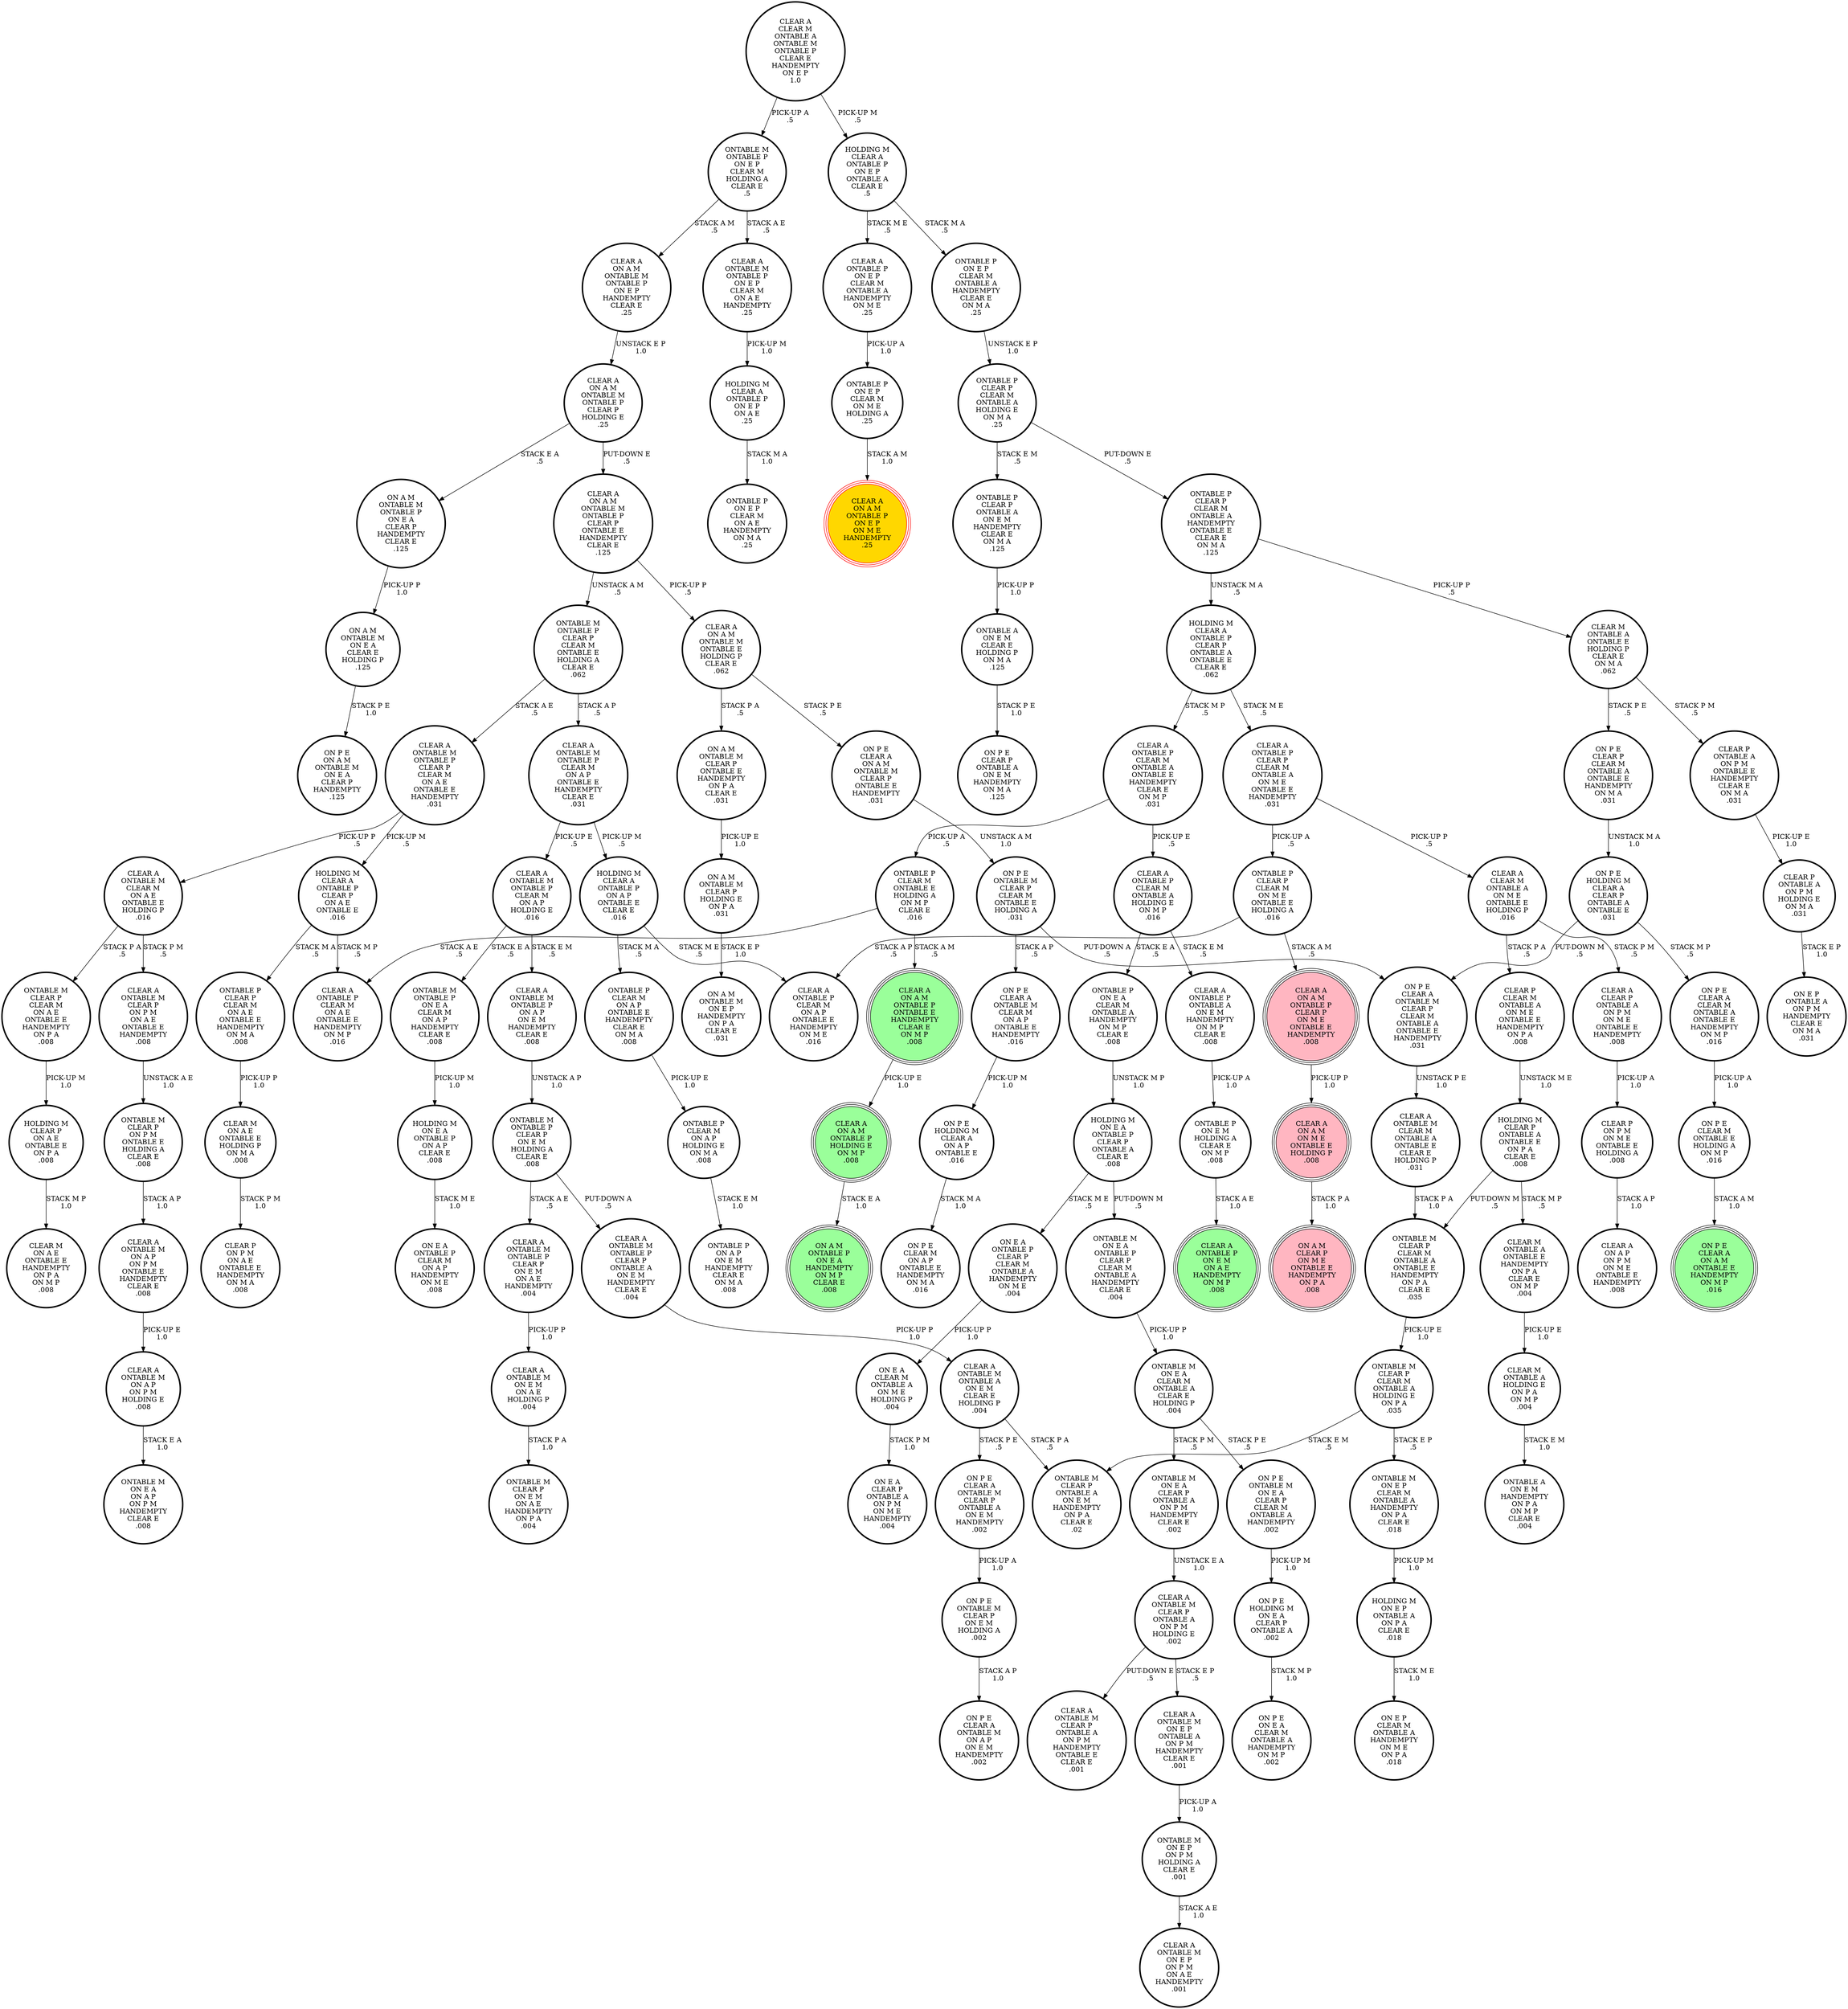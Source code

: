 digraph {
"ONTABLE M\nON E A\nONTABLE P\nCLEAR P\nCLEAR M\nONTABLE A\nHANDEMPTY\nCLEAR E\n.004\n" -> "ONTABLE M\nON E A\nCLEAR M\nONTABLE A\nCLEAR E\nHOLDING P\n.004\n"[label="PICK-UP P\n1.0\n"];
"ON A M\nONTABLE M\nON E A\nCLEAR E\nHOLDING P\n.125\n" -> "ON P E\nON A M\nONTABLE M\nON E A\nCLEAR P\nHANDEMPTY\n.125\n"[label="STACK P E\n1.0\n"];
"ONTABLE P\nCLEAR P\nCLEAR M\nON A E\nONTABLE E\nHANDEMPTY\nON M A\n.008\n" -> "CLEAR M\nON A E\nONTABLE E\nHOLDING P\nON M A\n.008\n"[label="PICK-UP P\n1.0\n"];
"HOLDING M\nCLEAR P\nON A E\nONTABLE E\nON P A\n.008\n" -> "CLEAR M\nON A E\nONTABLE E\nHANDEMPTY\nON P A\nON M P\n.008\n"[label="STACK M P\n1.0\n"];
"ONTABLE M\nON E P\nON P M\nHOLDING A\nCLEAR E\n.001\n" -> "CLEAR A\nONTABLE M\nON E P\nON P M\nON A E\nHANDEMPTY\n.001\n"[label="STACK A E\n1.0\n"];
"ON A M\nONTABLE M\nCLEAR P\nONTABLE E\nHANDEMPTY\nON P A\nCLEAR E\n.031\n" -> "ON A M\nONTABLE M\nCLEAR P\nHOLDING E\nON P A\n.031\n"[label="PICK-UP E\n1.0\n"];
"CLEAR A\nON A M\nONTABLE P\nONTABLE E\nHANDEMPTY\nCLEAR E\nON M P\n.008\n" -> "CLEAR A\nON A M\nONTABLE P\nHOLDING E\nON M P\n.008\n"[label="PICK-UP E\n1.0\n"];
"CLEAR A\nONTABLE M\nON E P\nONTABLE A\nON P M\nHANDEMPTY\nCLEAR E\n.001\n" -> "ONTABLE M\nON E P\nON P M\nHOLDING A\nCLEAR E\n.001\n"[label="PICK-UP A\n1.0\n"];
"ON P E\nCLEAR M\nONTABLE E\nHOLDING A\nON M P\n.016\n" -> "ON P E\nCLEAR A\nON A M\nONTABLE E\nHANDEMPTY\nON M P\n.016\n"[label="STACK A M\n1.0\n"];
"ON E A\nCLEAR M\nONTABLE A\nON M E\nHOLDING P\n.004\n" -> "ON E A\nCLEAR P\nONTABLE A\nON P M\nON M E\nHANDEMPTY\n.004\n"[label="STACK P M\n1.0\n"];
"CLEAR A\nONTABLE M\nONTABLE A\nON E M\nCLEAR E\nHOLDING P\n.004\n" -> "ONTABLE M\nCLEAR P\nONTABLE A\nON E M\nHANDEMPTY\nON P A\nCLEAR E\n.02\n"[label="STACK P A\n.5\n"];
"CLEAR A\nONTABLE M\nONTABLE A\nON E M\nCLEAR E\nHOLDING P\n.004\n" -> "ON P E\nCLEAR A\nONTABLE M\nCLEAR P\nONTABLE A\nON E M\nHANDEMPTY\n.002\n"[label="STACK P E\n.5\n"];
"HOLDING M\nCLEAR A\nONTABLE P\nCLEAR P\nON A E\nONTABLE E\n.016\n" -> "CLEAR A\nONTABLE P\nCLEAR M\nON A E\nONTABLE E\nHANDEMPTY\nON M P\n.016\n"[label="STACK M P\n.5\n"];
"HOLDING M\nCLEAR A\nONTABLE P\nCLEAR P\nON A E\nONTABLE E\n.016\n" -> "ONTABLE P\nCLEAR P\nCLEAR M\nON A E\nONTABLE E\nHANDEMPTY\nON M A\n.008\n"[label="STACK M A\n.5\n"];
"ONTABLE M\nONTABLE P\nCLEAR P\nON E M\nHOLDING A\nCLEAR E\n.008\n" -> "CLEAR A\nONTABLE M\nONTABLE P\nCLEAR P\nON E M\nON A E\nHANDEMPTY\n.004\n"[label="STACK A E\n.5\n"];
"ONTABLE M\nONTABLE P\nCLEAR P\nON E M\nHOLDING A\nCLEAR E\n.008\n" -> "CLEAR A\nONTABLE M\nONTABLE P\nCLEAR P\nONTABLE A\nON E M\nHANDEMPTY\nCLEAR E\n.004\n"[label="PUT-DOWN A\n.5\n"];
"CLEAR P\nON P M\nON M E\nONTABLE E\nHOLDING A\n.008\n" -> "CLEAR A\nON A P\nON P M\nON M E\nONTABLE E\nHANDEMPTY\n.008\n"[label="STACK A P\n1.0\n"];
"ON P E\nHOLDING M\nCLEAR A\nON A P\nONTABLE E\n.016\n" -> "ON P E\nCLEAR M\nON A P\nONTABLE E\nHANDEMPTY\nON M A\n.016\n"[label="STACK M A\n1.0\n"];
"ONTABLE P\nCLEAR P\nCLEAR M\nON M E\nONTABLE E\nHOLDING A\n.016\n" -> "CLEAR A\nON A M\nONTABLE P\nCLEAR P\nON M E\nONTABLE E\nHANDEMPTY\n.008\n"[label="STACK A M\n.5\n"];
"ONTABLE P\nCLEAR P\nCLEAR M\nON M E\nONTABLE E\nHOLDING A\n.016\n" -> "CLEAR A\nONTABLE P\nCLEAR M\nON A P\nONTABLE E\nHANDEMPTY\nON M E\n.016\n"[label="STACK A P\n.5\n"];
"CLEAR A\nONTABLE P\nON E P\nCLEAR M\nONTABLE A\nHANDEMPTY\nON M E\n.25\n" -> "ONTABLE P\nON E P\nCLEAR M\nON M E\nHOLDING A\n.25\n"[label="PICK-UP A\n1.0\n"];
"CLEAR A\nCLEAR M\nONTABLE A\nON M E\nONTABLE E\nHOLDING P\n.016\n" -> "CLEAR A\nCLEAR P\nONTABLE A\nON P M\nON M E\nONTABLE E\nHANDEMPTY\n.008\n"[label="STACK P M\n.5\n"];
"CLEAR A\nCLEAR M\nONTABLE A\nON M E\nONTABLE E\nHOLDING P\n.016\n" -> "CLEAR P\nCLEAR M\nONTABLE A\nON M E\nONTABLE E\nHANDEMPTY\nON P A\n.008\n"[label="STACK P A\n.5\n"];
"ON P E\nONTABLE M\nCLEAR P\nCLEAR M\nONTABLE E\nHOLDING A\n.031\n" -> "ON P E\nCLEAR A\nONTABLE M\nCLEAR P\nCLEAR M\nONTABLE A\nONTABLE E\nHANDEMPTY\n.031\n"[label="PUT-DOWN A\n.5\n"];
"ON P E\nONTABLE M\nCLEAR P\nCLEAR M\nONTABLE E\nHOLDING A\n.031\n" -> "ON P E\nCLEAR A\nONTABLE M\nCLEAR M\nON A P\nONTABLE E\nHANDEMPTY\n.016\n"[label="STACK A P\n.5\n"];
"ON P E\nCLEAR A\nONTABLE M\nCLEAR P\nCLEAR M\nONTABLE A\nONTABLE E\nHANDEMPTY\n.031\n" -> "CLEAR A\nONTABLE M\nCLEAR M\nONTABLE A\nONTABLE E\nCLEAR E\nHOLDING P\n.031\n"[label="UNSTACK P E\n1.0\n"];
"ONTABLE P\nCLEAR P\nONTABLE A\nON E M\nHANDEMPTY\nCLEAR E\nON M A\n.125\n" -> "ONTABLE A\nON E M\nCLEAR E\nHOLDING P\nON M A\n.125\n"[label="PICK-UP P\n1.0\n"];
"ONTABLE M\nON E A\nCLEAR M\nONTABLE A\nCLEAR E\nHOLDING P\n.004\n" -> "ON P E\nONTABLE M\nON E A\nCLEAR P\nCLEAR M\nONTABLE A\nHANDEMPTY\n.002\n"[label="STACK P E\n.5\n"];
"ONTABLE M\nON E A\nCLEAR M\nONTABLE A\nCLEAR E\nHOLDING P\n.004\n" -> "ONTABLE M\nON E A\nCLEAR P\nONTABLE A\nON P M\nHANDEMPTY\nCLEAR E\n.002\n"[label="STACK P M\n.5\n"];
"ON A M\nONTABLE M\nONTABLE P\nON E A\nCLEAR P\nHANDEMPTY\nCLEAR E\n.125\n" -> "ON A M\nONTABLE M\nON E A\nCLEAR E\nHOLDING P\n.125\n"[label="PICK-UP P\n1.0\n"];
"CLEAR A\nONTABLE M\nONTABLE P\nCLEAR M\nON A P\nHOLDING E\n.016\n" -> "ONTABLE M\nONTABLE P\nON E A\nCLEAR M\nON A P\nHANDEMPTY\nCLEAR E\n.008\n"[label="STACK E A\n.5\n"];
"CLEAR A\nONTABLE M\nONTABLE P\nCLEAR M\nON A P\nHOLDING E\n.016\n" -> "CLEAR A\nONTABLE M\nONTABLE P\nON A P\nON E M\nHANDEMPTY\nCLEAR E\n.008\n"[label="STACK E M\n.5\n"];
"CLEAR M\nONTABLE A\nHOLDING E\nON P A\nON M P\n.004\n" -> "ONTABLE A\nON E M\nHANDEMPTY\nON P A\nON M P\nCLEAR E\n.004\n"[label="STACK E M\n1.0\n"];
"ONTABLE M\nONTABLE P\nCLEAR P\nCLEAR M\nONTABLE E\nHOLDING A\nCLEAR E\n.062\n" -> "CLEAR A\nONTABLE M\nONTABLE P\nCLEAR P\nCLEAR M\nON A E\nONTABLE E\nHANDEMPTY\n.031\n"[label="STACK A E\n.5\n"];
"ONTABLE M\nONTABLE P\nCLEAR P\nCLEAR M\nONTABLE E\nHOLDING A\nCLEAR E\n.062\n" -> "CLEAR A\nONTABLE M\nONTABLE P\nCLEAR M\nON A P\nONTABLE E\nHANDEMPTY\nCLEAR E\n.031\n"[label="STACK A P\n.5\n"];
"ONTABLE P\nON E A\nCLEAR M\nONTABLE A\nHANDEMPTY\nON M P\nCLEAR E\n.008\n" -> "HOLDING M\nON E A\nONTABLE P\nCLEAR P\nONTABLE A\nCLEAR E\n.008\n"[label="UNSTACK M P\n1.0\n"];
"CLEAR A\nON A M\nONTABLE M\nONTABLE P\nCLEAR P\nHOLDING E\n.25\n" -> "ON A M\nONTABLE M\nONTABLE P\nON E A\nCLEAR P\nHANDEMPTY\nCLEAR E\n.125\n"[label="STACK E A\n.5\n"];
"CLEAR A\nON A M\nONTABLE M\nONTABLE P\nCLEAR P\nHOLDING E\n.25\n" -> "CLEAR A\nON A M\nONTABLE M\nONTABLE P\nCLEAR P\nONTABLE E\nHANDEMPTY\nCLEAR E\n.125\n"[label="PUT-DOWN E\n.5\n"];
"ONTABLE M\nONTABLE P\nON E P\nCLEAR M\nHOLDING A\nCLEAR E\n.5\n" -> "CLEAR A\nON A M\nONTABLE M\nONTABLE P\nON E P\nHANDEMPTY\nCLEAR E\n.25\n"[label="STACK A M\n.5\n"];
"ONTABLE M\nONTABLE P\nON E P\nCLEAR M\nHOLDING A\nCLEAR E\n.5\n" -> "CLEAR A\nONTABLE M\nONTABLE P\nON E P\nCLEAR M\nON A E\nHANDEMPTY\n.25\n"[label="STACK A E\n.5\n"];
"ONTABLE P\nON E P\nCLEAR M\nON M E\nHOLDING A\n.25\n" -> "CLEAR A\nON A M\nONTABLE P\nON E P\nON M E\nHANDEMPTY\n.25\n"[label="STACK A M\n1.0\n"];
"CLEAR A\nONTABLE M\nONTABLE P\nCLEAR P\nCLEAR M\nON A E\nONTABLE E\nHANDEMPTY\n.031\n" -> "HOLDING M\nCLEAR A\nONTABLE P\nCLEAR P\nON A E\nONTABLE E\n.016\n"[label="PICK-UP M\n.5\n"];
"CLEAR A\nONTABLE M\nONTABLE P\nCLEAR P\nCLEAR M\nON A E\nONTABLE E\nHANDEMPTY\n.031\n" -> "CLEAR A\nONTABLE M\nCLEAR M\nON A E\nONTABLE E\nHOLDING P\n.016\n"[label="PICK-UP P\n.5\n"];
"ONTABLE M\nON E A\nCLEAR P\nONTABLE A\nON P M\nHANDEMPTY\nCLEAR E\n.002\n" -> "CLEAR A\nONTABLE M\nCLEAR P\nONTABLE A\nON P M\nHOLDING E\n.002\n"[label="UNSTACK E A\n1.0\n"];
"HOLDING M\nCLEAR A\nONTABLE P\nCLEAR P\nONTABLE A\nONTABLE E\nCLEAR E\n.062\n" -> "CLEAR A\nONTABLE P\nCLEAR M\nONTABLE A\nONTABLE E\nHANDEMPTY\nCLEAR E\nON M P\n.031\n"[label="STACK M P\n.5\n"];
"HOLDING M\nCLEAR A\nONTABLE P\nCLEAR P\nONTABLE A\nONTABLE E\nCLEAR E\n.062\n" -> "CLEAR A\nONTABLE P\nCLEAR P\nCLEAR M\nONTABLE A\nON M E\nONTABLE E\nHANDEMPTY\n.031\n"[label="STACK M E\n.5\n"];
"HOLDING M\nCLEAR A\nONTABLE P\nON A P\nONTABLE E\nCLEAR E\n.016\n" -> "ONTABLE P\nCLEAR M\nON A P\nONTABLE E\nHANDEMPTY\nCLEAR E\nON M A\n.008\n"[label="STACK M A\n.5\n"];
"HOLDING M\nCLEAR A\nONTABLE P\nON A P\nONTABLE E\nCLEAR E\n.016\n" -> "CLEAR A\nONTABLE P\nCLEAR M\nON A P\nONTABLE E\nHANDEMPTY\nON M E\n.016\n"[label="STACK M E\n.5\n"];
"ONTABLE P\nCLEAR M\nON A P\nHOLDING E\nON M A\n.008\n" -> "ONTABLE P\nON A P\nON E M\nHANDEMPTY\nCLEAR E\nON M A\n.008\n"[label="STACK E M\n1.0\n"];
"ONTABLE P\nON E P\nCLEAR M\nONTABLE A\nHANDEMPTY\nCLEAR E\nON M A\n.25\n" -> "ONTABLE P\nCLEAR P\nCLEAR M\nONTABLE A\nHOLDING E\nON M A\n.25\n"[label="UNSTACK E P\n1.0\n"];
"ONTABLE P\nCLEAR M\nON A P\nONTABLE E\nHANDEMPTY\nCLEAR E\nON M A\n.008\n" -> "ONTABLE P\nCLEAR M\nON A P\nHOLDING E\nON M A\n.008\n"[label="PICK-UP E\n1.0\n"];
"ON P E\nCLEAR A\nON A M\nONTABLE M\nCLEAR P\nONTABLE E\nHANDEMPTY\n.031\n" -> "ON P E\nONTABLE M\nCLEAR P\nCLEAR M\nONTABLE E\nHOLDING A\n.031\n"[label="UNSTACK A M\n1.0\n"];
"ONTABLE M\nONTABLE P\nON E A\nCLEAR M\nON A P\nHANDEMPTY\nCLEAR E\n.008\n" -> "HOLDING M\nON E A\nONTABLE P\nON A P\nCLEAR E\n.008\n"[label="PICK-UP M\n1.0\n"];
"ONTABLE P\nON E M\nHOLDING A\nCLEAR E\nON M P\n.008\n" -> "CLEAR A\nONTABLE P\nON E M\nON A E\nHANDEMPTY\nON M P\n.008\n"[label="STACK A E\n1.0\n"];
"ONTABLE P\nCLEAR P\nCLEAR M\nONTABLE A\nHANDEMPTY\nONTABLE E\nCLEAR E\nON M A\n.125\n" -> "CLEAR M\nONTABLE A\nONTABLE E\nHOLDING P\nCLEAR E\nON M A\n.062\n"[label="PICK-UP P\n.5\n"];
"ONTABLE P\nCLEAR P\nCLEAR M\nONTABLE A\nHANDEMPTY\nONTABLE E\nCLEAR E\nON M A\n.125\n" -> "HOLDING M\nCLEAR A\nONTABLE P\nCLEAR P\nONTABLE A\nONTABLE E\nCLEAR E\n.062\n"[label="UNSTACK M A\n.5\n"];
"ON P E\nCLEAR A\nONTABLE M\nCLEAR P\nONTABLE A\nON E M\nHANDEMPTY\n.002\n" -> "ON P E\nONTABLE M\nCLEAR P\nON E M\nHOLDING A\n.002\n"[label="PICK-UP A\n1.0\n"];
"ONTABLE A\nON E M\nCLEAR E\nHOLDING P\nON M A\n.125\n" -> "ON P E\nCLEAR P\nONTABLE A\nON E M\nHANDEMPTY\nON M A\n.125\n"[label="STACK P E\n1.0\n"];
"ON P E\nCLEAR A\nCLEAR M\nONTABLE A\nONTABLE E\nHANDEMPTY\nON M P\n.016\n" -> "ON P E\nCLEAR M\nONTABLE E\nHOLDING A\nON M P\n.016\n"[label="PICK-UP A\n1.0\n"];
"ON P E\nHOLDING M\nON E A\nCLEAR P\nONTABLE A\n.002\n" -> "ON P E\nON E A\nCLEAR M\nONTABLE A\nHANDEMPTY\nON M P\n.002\n"[label="STACK M P\n1.0\n"];
"CLEAR A\nONTABLE M\nONTABLE P\nON A P\nON E M\nHANDEMPTY\nCLEAR E\n.008\n" -> "ONTABLE M\nONTABLE P\nCLEAR P\nON E M\nHOLDING A\nCLEAR E\n.008\n"[label="UNSTACK A P\n1.0\n"];
"CLEAR M\nONTABLE A\nONTABLE E\nHANDEMPTY\nON P A\nCLEAR E\nON M P\n.004\n" -> "CLEAR M\nONTABLE A\nHOLDING E\nON P A\nON M P\n.004\n"[label="PICK-UP E\n1.0\n"];
"ON E A\nONTABLE P\nCLEAR P\nCLEAR M\nONTABLE A\nHANDEMPTY\nON M E\n.004\n" -> "ON E A\nCLEAR M\nONTABLE A\nON M E\nHOLDING P\n.004\n"[label="PICK-UP P\n1.0\n"];
"CLEAR A\nONTABLE M\nON A P\nON P M\nHOLDING E\n.008\n" -> "ONTABLE M\nON E A\nON A P\nON P M\nHANDEMPTY\nCLEAR E\n.008\n"[label="STACK E A\n1.0\n"];
"CLEAR M\nONTABLE A\nONTABLE E\nHOLDING P\nCLEAR E\nON M A\n.062\n" -> "ON P E\nCLEAR P\nCLEAR M\nONTABLE A\nONTABLE E\nHANDEMPTY\nON M A\n.031\n"[label="STACK P E\n.5\n"];
"CLEAR M\nONTABLE A\nONTABLE E\nHOLDING P\nCLEAR E\nON M A\n.062\n" -> "CLEAR P\nONTABLE A\nON P M\nONTABLE E\nHANDEMPTY\nCLEAR E\nON M A\n.031\n"[label="STACK P M\n.5\n"];
"ONTABLE M\nON E P\nCLEAR M\nONTABLE A\nHANDEMPTY\nON P A\nCLEAR E\n.018\n" -> "HOLDING M\nON E P\nONTABLE A\nON P A\nCLEAR E\n.018\n"[label="PICK-UP M\n1.0\n"];
"CLEAR A\nONTABLE M\nONTABLE P\nCLEAR M\nON A P\nONTABLE E\nHANDEMPTY\nCLEAR E\n.031\n" -> "CLEAR A\nONTABLE M\nONTABLE P\nCLEAR M\nON A P\nHOLDING E\n.016\n"[label="PICK-UP E\n.5\n"];
"CLEAR A\nONTABLE M\nONTABLE P\nCLEAR M\nON A P\nONTABLE E\nHANDEMPTY\nCLEAR E\n.031\n" -> "HOLDING M\nCLEAR A\nONTABLE P\nON A P\nONTABLE E\nCLEAR E\n.016\n"[label="PICK-UP M\n.5\n"];
"CLEAR A\nONTABLE P\nCLEAR M\nONTABLE A\nHOLDING E\nON M P\n.016\n" -> "ONTABLE P\nON E A\nCLEAR M\nONTABLE A\nHANDEMPTY\nON M P\nCLEAR E\n.008\n"[label="STACK E A\n.5\n"];
"CLEAR A\nONTABLE P\nCLEAR M\nONTABLE A\nHOLDING E\nON M P\n.016\n" -> "CLEAR A\nONTABLE P\nONTABLE A\nON E M\nHANDEMPTY\nON M P\nCLEAR E\n.008\n"[label="STACK E M\n.5\n"];
"ON P E\nONTABLE M\nON E A\nCLEAR P\nCLEAR M\nONTABLE A\nHANDEMPTY\n.002\n" -> "ON P E\nHOLDING M\nON E A\nCLEAR P\nONTABLE A\n.002\n"[label="PICK-UP M\n1.0\n"];
"CLEAR A\nONTABLE M\nONTABLE P\nON E P\nCLEAR M\nON A E\nHANDEMPTY\n.25\n" -> "HOLDING M\nCLEAR A\nONTABLE P\nON E P\nON A E\n.25\n"[label="PICK-UP M\n1.0\n"];
"ON P E\nCLEAR A\nONTABLE M\nCLEAR M\nON A P\nONTABLE E\nHANDEMPTY\n.016\n" -> "ON P E\nHOLDING M\nCLEAR A\nON A P\nONTABLE E\n.016\n"[label="PICK-UP M\n1.0\n"];
"CLEAR A\nON A M\nONTABLE P\nHOLDING E\nON M P\n.008\n" -> "ON A M\nONTABLE P\nON E A\nHANDEMPTY\nON M P\nCLEAR E\n.008\n"[label="STACK E A\n1.0\n"];
"CLEAR A\nONTABLE P\nONTABLE A\nON E M\nHANDEMPTY\nON M P\nCLEAR E\n.008\n" -> "ONTABLE P\nON E M\nHOLDING A\nCLEAR E\nON M P\n.008\n"[label="PICK-UP A\n1.0\n"];
"CLEAR P\nONTABLE A\nON P M\nHOLDING E\nON M A\n.031\n" -> "ON E P\nONTABLE A\nON P M\nHANDEMPTY\nCLEAR E\nON M A\n.031\n"[label="STACK E P\n1.0\n"];
"ONTABLE P\nCLEAR P\nCLEAR M\nONTABLE A\nHOLDING E\nON M A\n.25\n" -> "ONTABLE P\nCLEAR P\nCLEAR M\nONTABLE A\nHANDEMPTY\nONTABLE E\nCLEAR E\nON M A\n.125\n"[label="PUT-DOWN E\n.5\n"];
"ONTABLE P\nCLEAR P\nCLEAR M\nONTABLE A\nHOLDING E\nON M A\n.25\n" -> "ONTABLE P\nCLEAR P\nONTABLE A\nON E M\nHANDEMPTY\nCLEAR E\nON M A\n.125\n"[label="STACK E M\n.5\n"];
"CLEAR A\nONTABLE M\nON E M\nON A E\nHOLDING P\n.004\n" -> "ONTABLE M\nCLEAR P\nON E M\nON A E\nHANDEMPTY\nON P A\n.004\n"[label="STACK P A\n1.0\n"];
"ONTABLE M\nCLEAR P\nCLEAR M\nONTABLE A\nONTABLE E\nHANDEMPTY\nON P A\nCLEAR E\n.035\n" -> "ONTABLE M\nCLEAR P\nCLEAR M\nONTABLE A\nHOLDING E\nON P A\n.035\n"[label="PICK-UP E\n1.0\n"];
"ON A M\nONTABLE M\nCLEAR P\nHOLDING E\nON P A\n.031\n" -> "ON A M\nONTABLE M\nON E P\nHANDEMPTY\nON P A\nCLEAR E\n.031\n"[label="STACK E P\n1.0\n"];
"ONTABLE P\nCLEAR M\nONTABLE E\nHOLDING A\nON M P\nCLEAR E\n.016\n" -> "CLEAR A\nONTABLE P\nCLEAR M\nON A E\nONTABLE E\nHANDEMPTY\nON M P\n.016\n"[label="STACK A E\n.5\n"];
"ONTABLE P\nCLEAR M\nONTABLE E\nHOLDING A\nON M P\nCLEAR E\n.016\n" -> "CLEAR A\nON A M\nONTABLE P\nONTABLE E\nHANDEMPTY\nCLEAR E\nON M P\n.008\n"[label="STACK A M\n.5\n"];
"CLEAR M\nON A E\nONTABLE E\nHOLDING P\nON M A\n.008\n" -> "CLEAR P\nON P M\nON A E\nONTABLE E\nHANDEMPTY\nON M A\n.008\n"[label="STACK P M\n1.0\n"];
"CLEAR A\nON A M\nONTABLE M\nONTABLE P\nCLEAR P\nONTABLE E\nHANDEMPTY\nCLEAR E\n.125\n" -> "CLEAR A\nON A M\nONTABLE M\nONTABLE E\nHOLDING P\nCLEAR E\n.062\n"[label="PICK-UP P\n.5\n"];
"CLEAR A\nON A M\nONTABLE M\nONTABLE P\nCLEAR P\nONTABLE E\nHANDEMPTY\nCLEAR E\n.125\n" -> "ONTABLE M\nONTABLE P\nCLEAR P\nCLEAR M\nONTABLE E\nHOLDING A\nCLEAR E\n.062\n"[label="UNSTACK A M\n.5\n"];
"CLEAR A\nON A M\nON M E\nONTABLE E\nHOLDING P\n.008\n" -> "ON A M\nCLEAR P\nON M E\nONTABLE E\nHANDEMPTY\nON P A\n.008\n"[label="STACK P A\n1.0\n"];
"CLEAR A\nON A M\nONTABLE M\nONTABLE E\nHOLDING P\nCLEAR E\n.062\n" -> "ON P E\nCLEAR A\nON A M\nONTABLE M\nCLEAR P\nONTABLE E\nHANDEMPTY\n.031\n"[label="STACK P E\n.5\n"];
"CLEAR A\nON A M\nONTABLE M\nONTABLE E\nHOLDING P\nCLEAR E\n.062\n" -> "ON A M\nONTABLE M\nCLEAR P\nONTABLE E\nHANDEMPTY\nON P A\nCLEAR E\n.031\n"[label="STACK P A\n.5\n"];
"ONTABLE M\nCLEAR P\nON P M\nONTABLE E\nHOLDING A\nCLEAR E\n.008\n" -> "CLEAR A\nONTABLE M\nON A P\nON P M\nONTABLE E\nHANDEMPTY\nCLEAR E\n.008\n"[label="STACK A P\n1.0\n"];
"ONTABLE M\nCLEAR P\nCLEAR M\nONTABLE A\nHOLDING E\nON P A\n.035\n" -> "ONTABLE M\nON E P\nCLEAR M\nONTABLE A\nHANDEMPTY\nON P A\nCLEAR E\n.018\n"[label="STACK E P\n.5\n"];
"ONTABLE M\nCLEAR P\nCLEAR M\nONTABLE A\nHOLDING E\nON P A\n.035\n" -> "ONTABLE M\nCLEAR P\nONTABLE A\nON E M\nHANDEMPTY\nON P A\nCLEAR E\n.02\n"[label="STACK E M\n.5\n"];
"CLEAR A\nONTABLE M\nCLEAR M\nON A E\nONTABLE E\nHOLDING P\n.016\n" -> "ONTABLE M\nCLEAR P\nCLEAR M\nON A E\nONTABLE E\nHANDEMPTY\nON P A\n.008\n"[label="STACK P A\n.5\n"];
"CLEAR A\nONTABLE M\nCLEAR M\nON A E\nONTABLE E\nHOLDING P\n.016\n" -> "CLEAR A\nONTABLE M\nCLEAR P\nON P M\nON A E\nONTABLE E\nHANDEMPTY\n.008\n"[label="STACK P M\n.5\n"];
"ON P E\nONTABLE M\nCLEAR P\nON E M\nHOLDING A\n.002\n" -> "ON P E\nCLEAR A\nONTABLE M\nON A P\nON E M\nHANDEMPTY\n.002\n"[label="STACK A P\n1.0\n"];
"CLEAR A\nONTABLE M\nCLEAR P\nON P M\nON A E\nONTABLE E\nHANDEMPTY\n.008\n" -> "ONTABLE M\nCLEAR P\nON P M\nONTABLE E\nHOLDING A\nCLEAR E\n.008\n"[label="UNSTACK A E\n1.0\n"];
"CLEAR A\nONTABLE M\nCLEAR P\nONTABLE A\nON P M\nHOLDING E\n.002\n" -> "CLEAR A\nONTABLE M\nCLEAR P\nONTABLE A\nON P M\nHANDEMPTY\nONTABLE E\nCLEAR E\n.001\n"[label="PUT-DOWN E\n.5\n"];
"CLEAR A\nONTABLE M\nCLEAR P\nONTABLE A\nON P M\nHOLDING E\n.002\n" -> "CLEAR A\nONTABLE M\nON E P\nONTABLE A\nON P M\nHANDEMPTY\nCLEAR E\n.001\n"[label="STACK E P\n.5\n"];
"CLEAR A\nCLEAR P\nONTABLE A\nON P M\nON M E\nONTABLE E\nHANDEMPTY\n.008\n" -> "CLEAR P\nON P M\nON M E\nONTABLE E\nHOLDING A\n.008\n"[label="PICK-UP A\n1.0\n"];
"CLEAR A\nONTABLE M\nON A P\nON P M\nONTABLE E\nHANDEMPTY\nCLEAR E\n.008\n" -> "CLEAR A\nONTABLE M\nON A P\nON P M\nHOLDING E\n.008\n"[label="PICK-UP E\n1.0\n"];
"CLEAR P\nONTABLE A\nON P M\nONTABLE E\nHANDEMPTY\nCLEAR E\nON M A\n.031\n" -> "CLEAR P\nONTABLE A\nON P M\nHOLDING E\nON M A\n.031\n"[label="PICK-UP E\n1.0\n"];
"CLEAR A\nONTABLE M\nCLEAR M\nONTABLE A\nONTABLE E\nCLEAR E\nHOLDING P\n.031\n" -> "ONTABLE M\nCLEAR P\nCLEAR M\nONTABLE A\nONTABLE E\nHANDEMPTY\nON P A\nCLEAR E\n.035\n"[label="STACK P A\n1.0\n"];
"CLEAR P\nCLEAR M\nONTABLE A\nON M E\nONTABLE E\nHANDEMPTY\nON P A\n.008\n" -> "HOLDING M\nCLEAR P\nONTABLE A\nONTABLE E\nON P A\nCLEAR E\n.008\n"[label="UNSTACK M E\n1.0\n"];
"CLEAR A\nON A M\nONTABLE P\nCLEAR P\nON M E\nONTABLE E\nHANDEMPTY\n.008\n" -> "CLEAR A\nON A M\nON M E\nONTABLE E\nHOLDING P\n.008\n"[label="PICK-UP P\n1.0\n"];
"HOLDING M\nCLEAR A\nONTABLE P\nON E P\nONTABLE A\nCLEAR E\n.5\n" -> "CLEAR A\nONTABLE P\nON E P\nCLEAR M\nONTABLE A\nHANDEMPTY\nON M E\n.25\n"[label="STACK M E\n.5\n"];
"HOLDING M\nCLEAR A\nONTABLE P\nON E P\nONTABLE A\nCLEAR E\n.5\n" -> "ONTABLE P\nON E P\nCLEAR M\nONTABLE A\nHANDEMPTY\nCLEAR E\nON M A\n.25\n"[label="STACK M A\n.5\n"];
"HOLDING M\nON E A\nONTABLE P\nON A P\nCLEAR E\n.008\n" -> "ON E A\nONTABLE P\nCLEAR M\nON A P\nHANDEMPTY\nON M E\n.008\n"[label="STACK M E\n1.0\n"];
"CLEAR A\nONTABLE P\nCLEAR P\nCLEAR M\nONTABLE A\nON M E\nONTABLE E\nHANDEMPTY\n.031\n" -> "ONTABLE P\nCLEAR P\nCLEAR M\nON M E\nONTABLE E\nHOLDING A\n.016\n"[label="PICK-UP A\n.5\n"];
"CLEAR A\nONTABLE P\nCLEAR P\nCLEAR M\nONTABLE A\nON M E\nONTABLE E\nHANDEMPTY\n.031\n" -> "CLEAR A\nCLEAR M\nONTABLE A\nON M E\nONTABLE E\nHOLDING P\n.016\n"[label="PICK-UP P\n.5\n"];
"CLEAR A\nON A M\nONTABLE M\nONTABLE P\nON E P\nHANDEMPTY\nCLEAR E\n.25\n" -> "CLEAR A\nON A M\nONTABLE M\nONTABLE P\nCLEAR P\nHOLDING E\n.25\n"[label="UNSTACK E P\n1.0\n"];
"CLEAR A\nCLEAR M\nONTABLE A\nONTABLE M\nONTABLE P\nCLEAR E\nHANDEMPTY\nON E P\n1.0\n" -> "HOLDING M\nCLEAR A\nONTABLE P\nON E P\nONTABLE A\nCLEAR E\n.5\n"[label="PICK-UP M\n.5\n"];
"CLEAR A\nCLEAR M\nONTABLE A\nONTABLE M\nONTABLE P\nCLEAR E\nHANDEMPTY\nON E P\n1.0\n" -> "ONTABLE M\nONTABLE P\nON E P\nCLEAR M\nHOLDING A\nCLEAR E\n.5\n"[label="PICK-UP A\n.5\n"];
"ONTABLE M\nCLEAR P\nCLEAR M\nON A E\nONTABLE E\nHANDEMPTY\nON P A\n.008\n" -> "HOLDING M\nCLEAR P\nON A E\nONTABLE E\nON P A\n.008\n"[label="PICK-UP M\n1.0\n"];
"HOLDING M\nCLEAR P\nONTABLE A\nONTABLE E\nON P A\nCLEAR E\n.008\n" -> "ONTABLE M\nCLEAR P\nCLEAR M\nONTABLE A\nONTABLE E\nHANDEMPTY\nON P A\nCLEAR E\n.035\n"[label="PUT-DOWN M\n.5\n"];
"HOLDING M\nCLEAR P\nONTABLE A\nONTABLE E\nON P A\nCLEAR E\n.008\n" -> "CLEAR M\nONTABLE A\nONTABLE E\nHANDEMPTY\nON P A\nCLEAR E\nON M P\n.004\n"[label="STACK M P\n.5\n"];
"CLEAR A\nONTABLE M\nONTABLE P\nCLEAR P\nONTABLE A\nON E M\nHANDEMPTY\nCLEAR E\n.004\n" -> "CLEAR A\nONTABLE M\nONTABLE A\nON E M\nCLEAR E\nHOLDING P\n.004\n"[label="PICK-UP P\n1.0\n"];
"HOLDING M\nON E A\nONTABLE P\nCLEAR P\nONTABLE A\nCLEAR E\n.008\n" -> "ON E A\nONTABLE P\nCLEAR P\nCLEAR M\nONTABLE A\nHANDEMPTY\nON M E\n.004\n"[label="STACK M E\n.5\n"];
"HOLDING M\nON E A\nONTABLE P\nCLEAR P\nONTABLE A\nCLEAR E\n.008\n" -> "ONTABLE M\nON E A\nONTABLE P\nCLEAR P\nCLEAR M\nONTABLE A\nHANDEMPTY\nCLEAR E\n.004\n"[label="PUT-DOWN M\n.5\n"];
"ON P E\nHOLDING M\nCLEAR A\nCLEAR P\nONTABLE A\nONTABLE E\n.031\n" -> "ON P E\nCLEAR A\nONTABLE M\nCLEAR P\nCLEAR M\nONTABLE A\nONTABLE E\nHANDEMPTY\n.031\n"[label="PUT-DOWN M\n.5\n"];
"ON P E\nHOLDING M\nCLEAR A\nCLEAR P\nONTABLE A\nONTABLE E\n.031\n" -> "ON P E\nCLEAR A\nCLEAR M\nONTABLE A\nONTABLE E\nHANDEMPTY\nON M P\n.016\n"[label="STACK M P\n.5\n"];
"ON P E\nCLEAR P\nCLEAR M\nONTABLE A\nONTABLE E\nHANDEMPTY\nON M A\n.031\n" -> "ON P E\nHOLDING M\nCLEAR A\nCLEAR P\nONTABLE A\nONTABLE E\n.031\n"[label="UNSTACK M A\n1.0\n"];
"HOLDING M\nON E P\nONTABLE A\nON P A\nCLEAR E\n.018\n" -> "ON E P\nCLEAR M\nONTABLE A\nHANDEMPTY\nON M E\nON P A\n.018\n"[label="STACK M E\n1.0\n"];
"CLEAR A\nONTABLE P\nCLEAR M\nONTABLE A\nONTABLE E\nHANDEMPTY\nCLEAR E\nON M P\n.031\n" -> "CLEAR A\nONTABLE P\nCLEAR M\nONTABLE A\nHOLDING E\nON M P\n.016\n"[label="PICK-UP E\n.5\n"];
"CLEAR A\nONTABLE P\nCLEAR M\nONTABLE A\nONTABLE E\nHANDEMPTY\nCLEAR E\nON M P\n.031\n" -> "ONTABLE P\nCLEAR M\nONTABLE E\nHOLDING A\nON M P\nCLEAR E\n.016\n"[label="PICK-UP A\n.5\n"];
"CLEAR A\nONTABLE M\nONTABLE P\nCLEAR P\nON E M\nON A E\nHANDEMPTY\n.004\n" -> "CLEAR A\nONTABLE M\nON E M\nON A E\nHOLDING P\n.004\n"[label="PICK-UP P\n1.0\n"];
"HOLDING M\nCLEAR A\nONTABLE P\nON E P\nON A E\n.25\n" -> "ONTABLE P\nON E P\nCLEAR M\nON A E\nHANDEMPTY\nON M A\n.25\n"[label="STACK M A\n1.0\n"];
"ON A M\nONTABLE P\nON E A\nHANDEMPTY\nON M P\nCLEAR E\n.008\n" [shape=circle, style=filled, fillcolor=palegreen1, peripheries=3];
"CLEAR A\nONTABLE P\nON E M\nON A E\nHANDEMPTY\nON M P\n.008\n" [shape=circle, style=filled, fillcolor=palegreen1, peripheries=3];
"ON P E\nCLEAR M\nON A P\nONTABLE E\nHANDEMPTY\nON M A\n.016\n" [shape=circle, penwidth=3];
"CLEAR A\nONTABLE P\nCLEAR M\nON A P\nONTABLE E\nHANDEMPTY\nON M E\n.016\n" [shape=circle, penwidth=3];
"ON E A\nONTABLE P\nCLEAR M\nON A P\nHANDEMPTY\nON M E\n.008\n" [shape=circle, penwidth=3];
"ON P E\nON A M\nONTABLE M\nON E A\nCLEAR P\nHANDEMPTY\n.125\n" [shape=circle, penwidth=3];
"ON P E\nON E A\nCLEAR M\nONTABLE A\nHANDEMPTY\nON M P\n.002\n" [shape=circle, penwidth=3];
"CLEAR A\nON A P\nON P M\nON M E\nONTABLE E\nHANDEMPTY\n.008\n" [shape=circle, penwidth=3];
"ON A M\nCLEAR P\nON M E\nONTABLE E\nHANDEMPTY\nON P A\n.008\n" [shape=circle, style=filled, fillcolor=lightpink, peripheries=3];
"CLEAR A\nONTABLE P\nCLEAR M\nON A E\nONTABLE E\nHANDEMPTY\nON M P\n.016\n" [shape=circle, penwidth=3];
"CLEAR A\nONTABLE M\nCLEAR P\nONTABLE A\nON P M\nHANDEMPTY\nONTABLE E\nCLEAR E\n.001\n" [shape=circle, penwidth=3];
"ON P E\nCLEAR A\nONTABLE M\nON A P\nON E M\nHANDEMPTY\n.002\n" [shape=circle, penwidth=3];
"ONTABLE P\nON A P\nON E M\nHANDEMPTY\nCLEAR E\nON M A\n.008\n" [shape=circle, penwidth=3];
"ONTABLE A\nON E M\nHANDEMPTY\nON P A\nON M P\nCLEAR E\n.004\n" [shape=circle, penwidth=3];
"CLEAR A\nON A M\nONTABLE P\nON E P\nON M E\nHANDEMPTY\n.25\n" [shape=circle, style=filled color=red, fillcolor=gold, peripheries=3];
"CLEAR M\nON A E\nONTABLE E\nHANDEMPTY\nON P A\nON M P\n.008\n" [shape=circle, penwidth=3];
"ON A M\nONTABLE M\nON E P\nHANDEMPTY\nON P A\nCLEAR E\n.031\n" [shape=circle, penwidth=3];
"ON P E\nCLEAR A\nON A M\nONTABLE E\nHANDEMPTY\nON M P\n.016\n" [shape=circle, style=filled, fillcolor=palegreen1, peripheries=3];
"CLEAR A\nONTABLE M\nON E P\nON P M\nON A E\nHANDEMPTY\n.001\n" [shape=circle, penwidth=3];
"ONTABLE M\nCLEAR P\nONTABLE A\nON E M\nHANDEMPTY\nON P A\nCLEAR E\n.02\n" [shape=circle, penwidth=3];
"ON E P\nCLEAR M\nONTABLE A\nHANDEMPTY\nON M E\nON P A\n.018\n" [shape=circle, penwidth=3];
"ONTABLE M\nCLEAR P\nON E M\nON A E\nHANDEMPTY\nON P A\n.004\n" [shape=circle, penwidth=3];
"ONTABLE M\nON E A\nON A P\nON P M\nHANDEMPTY\nCLEAR E\n.008\n" [shape=circle, penwidth=3];
"ONTABLE P\nON E P\nCLEAR M\nON A E\nHANDEMPTY\nON M A\n.25\n" [shape=circle, penwidth=3];
"CLEAR P\nON P M\nON A E\nONTABLE E\nHANDEMPTY\nON M A\n.008\n" [shape=circle, penwidth=3];
"ON E A\nCLEAR P\nONTABLE A\nON P M\nON M E\nHANDEMPTY\n.004\n" [shape=circle, penwidth=3];
"ON E P\nONTABLE A\nON P M\nHANDEMPTY\nCLEAR E\nON M A\n.031\n" [shape=circle, penwidth=3];
"ON P E\nCLEAR P\nONTABLE A\nON E M\nHANDEMPTY\nON M A\n.125\n" [shape=circle, penwidth=3];
"CLEAR A\nONTABLE M\nONTABLE P\nCLEAR P\nCLEAR M\nON A E\nONTABLE E\nHANDEMPTY\n.031\n" [shape=circle, penwidth=3];
"ONTABLE M\nCLEAR P\nCLEAR M\nONTABLE A\nONTABLE E\nHANDEMPTY\nON P A\nCLEAR E\n.035\n" [shape=circle, penwidth=3];
"ONTABLE P\nCLEAR P\nCLEAR M\nON A E\nONTABLE E\nHANDEMPTY\nON M A\n.008\n" [shape=circle, penwidth=3];
"ONTABLE M\nONTABLE P\nCLEAR P\nON E M\nHOLDING A\nCLEAR E\n.008\n" [shape=circle, penwidth=3];
"ONTABLE M\nONTABLE P\nCLEAR P\nCLEAR M\nONTABLE E\nHOLDING A\nCLEAR E\n.062\n" [shape=circle, penwidth=3];
"ON P E\nCLEAR P\nCLEAR M\nONTABLE A\nONTABLE E\nHANDEMPTY\nON M A\n.031\n" [shape=circle, penwidth=3];
"CLEAR A\nONTABLE P\nCLEAR P\nCLEAR M\nONTABLE A\nON M E\nONTABLE E\nHANDEMPTY\n.031\n" [shape=circle, penwidth=3];
"ON A M\nONTABLE P\nON E A\nHANDEMPTY\nON M P\nCLEAR E\n.008\n" [shape=circle, style=filled, fillcolor=palegreen1, peripheries=3];
"CLEAR A\nONTABLE M\nON A P\nON P M\nHOLDING E\n.008\n" [shape=circle, penwidth=3];
"CLEAR A\nONTABLE P\nON E M\nON A E\nHANDEMPTY\nON M P\n.008\n" [shape=circle, style=filled, fillcolor=palegreen1, peripheries=3];
"ON P E\nCLEAR M\nON A P\nONTABLE E\nHANDEMPTY\nON M A\n.016\n" [shape=circle, penwidth=3];
"ONTABLE P\nCLEAR M\nONTABLE E\nHOLDING A\nON M P\nCLEAR E\n.016\n" [shape=circle, penwidth=3];
"CLEAR A\nONTABLE P\nCLEAR M\nON A P\nONTABLE E\nHANDEMPTY\nON M E\n.016\n" [shape=circle, penwidth=3];
"ON E A\nONTABLE P\nCLEAR M\nON A P\nHANDEMPTY\nON M E\n.008\n" [shape=circle, penwidth=3];
"CLEAR A\nON A M\nONTABLE P\nCLEAR P\nON M E\nONTABLE E\nHANDEMPTY\n.008\n" [shape=circle, style=filled, fillcolor=lightpink, peripheries=3];
"ON A M\nONTABLE M\nON E A\nCLEAR E\nHOLDING P\n.125\n" [shape=circle, penwidth=3];
"ON A M\nONTABLE M\nCLEAR P\nONTABLE E\nHANDEMPTY\nON P A\nCLEAR E\n.031\n" [shape=circle, penwidth=3];
"ONTABLE M\nON E A\nCLEAR P\nONTABLE A\nON P M\nHANDEMPTY\nCLEAR E\n.002\n" [shape=circle, penwidth=3];
"ONTABLE P\nCLEAR P\nONTABLE A\nON E M\nHANDEMPTY\nCLEAR E\nON M A\n.125\n" [shape=circle, penwidth=3];
"ON P E\nON A M\nONTABLE M\nON E A\nCLEAR P\nHANDEMPTY\n.125\n" [shape=circle, penwidth=3];
"ON E A\nONTABLE P\nCLEAR P\nCLEAR M\nONTABLE A\nHANDEMPTY\nON M E\n.004\n" [shape=circle, penwidth=3];
"ON P E\nON E A\nCLEAR M\nONTABLE A\nHANDEMPTY\nON M P\n.002\n" [shape=circle, penwidth=3];
"CLEAR A\nON A P\nON P M\nON M E\nONTABLE E\nHANDEMPTY\n.008\n" [shape=circle, penwidth=3];
"ON A M\nCLEAR P\nON M E\nONTABLE E\nHANDEMPTY\nON P A\n.008\n" [shape=circle, style=filled, fillcolor=lightpink, peripheries=3];
"ONTABLE P\nON E P\nCLEAR M\nONTABLE A\nHANDEMPTY\nCLEAR E\nON M A\n.25\n" [shape=circle, penwidth=3];
"ON P E\nONTABLE M\nCLEAR P\nCLEAR M\nONTABLE E\nHOLDING A\n.031\n" [shape=circle, penwidth=3];
"CLEAR A\nONTABLE P\nCLEAR M\nON A E\nONTABLE E\nHANDEMPTY\nON M P\n.016\n" [shape=circle, penwidth=3];
"ON P E\nCLEAR A\nONTABLE M\nCLEAR P\nCLEAR M\nONTABLE A\nONTABLE E\nHANDEMPTY\n.031\n" [shape=circle, penwidth=3];
"CLEAR A\nONTABLE M\nCLEAR M\nON A E\nONTABLE E\nHOLDING P\n.016\n" [shape=circle, penwidth=3];
"ONTABLE P\nON E M\nHOLDING A\nCLEAR E\nON M P\n.008\n" [shape=circle, penwidth=3];
"CLEAR A\nONTABLE M\nCLEAR M\nONTABLE A\nONTABLE E\nCLEAR E\nHOLDING P\n.031\n" [shape=circle, penwidth=3];
"CLEAR M\nONTABLE A\nONTABLE E\nHANDEMPTY\nON P A\nCLEAR E\nON M P\n.004\n" [shape=circle, penwidth=3];
"CLEAR A\nONTABLE P\nON E P\nCLEAR M\nONTABLE A\nHANDEMPTY\nON M E\n.25\n" [shape=circle, penwidth=3];
"CLEAR A\nONTABLE M\nCLEAR P\nONTABLE A\nON P M\nHANDEMPTY\nONTABLE E\nCLEAR E\n.001\n" [shape=circle, penwidth=3];
"CLEAR A\nONTABLE P\nONTABLE A\nON E M\nHANDEMPTY\nON M P\nCLEAR E\n.008\n" [shape=circle, penwidth=3];
"CLEAR P\nONTABLE A\nON P M\nHOLDING E\nON M A\n.031\n" [shape=circle, penwidth=3];
"CLEAR M\nONTABLE A\nHOLDING E\nON P A\nON M P\n.004\n" [shape=circle, penwidth=3];
"ONTABLE M\nCLEAR P\nCLEAR M\nON A E\nONTABLE E\nHANDEMPTY\nON P A\n.008\n" [shape=circle, penwidth=3];
"CLEAR A\nONTABLE M\nONTABLE P\nCLEAR M\nON A P\nHOLDING E\n.016\n" [shape=circle, penwidth=3];
"HOLDING M\nCLEAR A\nONTABLE P\nON A P\nONTABLE E\nCLEAR E\n.016\n" [shape=circle, penwidth=3];
"HOLDING M\nCLEAR A\nONTABLE P\nON E P\nON A E\n.25\n" [shape=circle, penwidth=3];
"ONTABLE M\nCLEAR P\nON P M\nONTABLE E\nHOLDING A\nCLEAR E\n.008\n" [shape=circle, penwidth=3];
"ON P E\nCLEAR A\nONTABLE M\nON A P\nON E M\nHANDEMPTY\n.002\n" [shape=circle, penwidth=3];
"ONTABLE P\nCLEAR P\nCLEAR M\nONTABLE A\nHOLDING E\nON M A\n.25\n" [shape=circle, penwidth=3];
"ONTABLE P\nCLEAR M\nON A P\nHOLDING E\nON M A\n.008\n" [shape=circle, penwidth=3];
"ONTABLE P\nON A P\nON E M\nHANDEMPTY\nCLEAR E\nON M A\n.008\n" [shape=circle, penwidth=3];
"ONTABLE M\nONTABLE P\nON E A\nCLEAR M\nON A P\nHANDEMPTY\nCLEAR E\n.008\n" [shape=circle, penwidth=3];
"ON P E\nHOLDING M\nON E A\nCLEAR P\nONTABLE A\n.002\n" [shape=circle, penwidth=3];
"ON P E\nONTABLE M\nCLEAR P\nON E M\nHOLDING A\n.002\n" [shape=circle, penwidth=3];
"CLEAR A\nONTABLE P\nCLEAR M\nONTABLE A\nONTABLE E\nHANDEMPTY\nCLEAR E\nON M P\n.031\n" [shape=circle, penwidth=3];
"ONTABLE A\nON E M\nHANDEMPTY\nON P A\nON M P\nCLEAR E\n.004\n" [shape=circle, penwidth=3];
"CLEAR A\nON A M\nONTABLE P\nON E P\nON M E\nHANDEMPTY\n.25\n" [shape=circle, style=filled color=red, fillcolor=gold, peripheries=3];
"CLEAR A\nCLEAR M\nONTABLE A\nONTABLE M\nONTABLE P\nCLEAR E\nHANDEMPTY\nON E P\n1.0\n" [shape=circle, penwidth=3];
"HOLDING M\nCLEAR A\nONTABLE P\nON E P\nONTABLE A\nCLEAR E\n.5\n" [shape=circle, penwidth=3];
"ONTABLE A\nON E M\nCLEAR E\nHOLDING P\nON M A\n.125\n" [shape=circle, penwidth=3];
"ON E A\nCLEAR M\nONTABLE A\nON M E\nHOLDING P\n.004\n" [shape=circle, penwidth=3];
"ON P E\nHOLDING M\nCLEAR A\nCLEAR P\nONTABLE A\nONTABLE E\n.031\n" [shape=circle, penwidth=3];
"CLEAR M\nON A E\nONTABLE E\nHANDEMPTY\nON P A\nON M P\n.008\n" [shape=circle, penwidth=3];
"CLEAR A\nONTABLE M\nCLEAR P\nONTABLE A\nON P M\nHOLDING E\n.002\n" [shape=circle, penwidth=3];
"CLEAR A\nONTABLE M\nONTABLE P\nCLEAR P\nON E M\nON A E\nHANDEMPTY\n.004\n" [shape=circle, penwidth=3];
"ON A M\nONTABLE M\nON E P\nHANDEMPTY\nON P A\nCLEAR E\n.031\n" [shape=circle, penwidth=3];
"CLEAR P\nON P M\nON M E\nONTABLE E\nHOLDING A\n.008\n" [shape=circle, penwidth=3];
"ON P E\nONTABLE M\nON E A\nCLEAR P\nCLEAR M\nONTABLE A\nHANDEMPTY\n.002\n" [shape=circle, penwidth=3];
"CLEAR A\nONTABLE M\nONTABLE P\nCLEAR M\nON A P\nONTABLE E\nHANDEMPTY\nCLEAR E\n.031\n" [shape=circle, penwidth=3];
"ON P E\nHOLDING M\nCLEAR A\nON A P\nONTABLE E\n.016\n" [shape=circle, penwidth=3];
"ONTABLE M\nON E A\nCLEAR M\nONTABLE A\nCLEAR E\nHOLDING P\n.004\n" [shape=circle, penwidth=3];
"CLEAR A\nONTABLE M\nONTABLE P\nON E P\nCLEAR M\nON A E\nHANDEMPTY\n.25\n" [shape=circle, penwidth=3];
"ON P E\nCLEAR A\nON A M\nONTABLE E\nHANDEMPTY\nON M P\n.016\n" [shape=circle, style=filled, fillcolor=palegreen1, peripheries=3];
"CLEAR P\nCLEAR M\nONTABLE A\nON M E\nONTABLE E\nHANDEMPTY\nON P A\n.008\n" [shape=circle, penwidth=3];
"ONTABLE P\nCLEAR M\nON A P\nONTABLE E\nHANDEMPTY\nCLEAR E\nON M A\n.008\n" [shape=circle, penwidth=3];
"CLEAR A\nONTABLE M\nON E P\nON P M\nON A E\nHANDEMPTY\n.001\n" [shape=circle, penwidth=3];
"CLEAR A\nON A M\nONTABLE M\nONTABLE P\nON E P\nHANDEMPTY\nCLEAR E\n.25\n" [shape=circle, penwidth=3];
"CLEAR A\nCLEAR P\nONTABLE A\nON P M\nON M E\nONTABLE E\nHANDEMPTY\n.008\n" [shape=circle, penwidth=3];
"CLEAR A\nONTABLE M\nON E P\nONTABLE A\nON P M\nHANDEMPTY\nCLEAR E\n.001\n" [shape=circle, penwidth=3];
"ON P E\nCLEAR A\nON A M\nONTABLE M\nCLEAR P\nONTABLE E\nHANDEMPTY\n.031\n" [shape=circle, penwidth=3];
"ON A M\nONTABLE M\nCLEAR P\nHOLDING E\nON P A\n.031\n" [shape=circle, penwidth=3];
"CLEAR A\nCLEAR M\nONTABLE A\nON M E\nONTABLE E\nHOLDING P\n.016\n" [shape=circle, penwidth=3];
"ONTABLE P\nON E P\nCLEAR M\nON M E\nHOLDING A\n.25\n" [shape=circle, penwidth=3];
"ONTABLE M\nON E P\nON P M\nHOLDING A\nCLEAR E\n.001\n" [shape=circle, penwidth=3];
"ONTABLE M\nCLEAR P\nONTABLE A\nON E M\nHANDEMPTY\nON P A\nCLEAR E\n.02\n" [shape=circle, penwidth=3];
"HOLDING M\nCLEAR A\nONTABLE P\nCLEAR P\nONTABLE A\nONTABLE E\nCLEAR E\n.062\n" [shape=circle, penwidth=3];
"ON P E\nCLEAR M\nONTABLE E\nHOLDING A\nON M P\n.016\n" [shape=circle, penwidth=3];
"CLEAR A\nONTABLE M\nON E M\nON A E\nHOLDING P\n.004\n" [shape=circle, penwidth=3];
"ONTABLE P\nON E A\nCLEAR M\nONTABLE A\nHANDEMPTY\nON M P\nCLEAR E\n.008\n" [shape=circle, penwidth=3];
"HOLDING M\nON E A\nONTABLE P\nON A P\nCLEAR E\n.008\n" [shape=circle, penwidth=3];
"CLEAR A\nONTABLE M\nCLEAR P\nON P M\nON A E\nONTABLE E\nHANDEMPTY\n.008\n" [shape=circle, penwidth=3];
"CLEAR A\nONTABLE M\nONTABLE P\nON A P\nON E M\nHANDEMPTY\nCLEAR E\n.008\n" [shape=circle, penwidth=3];
"ONTABLE M\nCLEAR P\nCLEAR M\nONTABLE A\nHOLDING E\nON P A\n.035\n" [shape=circle, penwidth=3];
"ON E P\nCLEAR M\nONTABLE A\nHANDEMPTY\nON M E\nON P A\n.018\n" [shape=circle, penwidth=3];
"ONTABLE M\nONTABLE P\nON E P\nCLEAR M\nHOLDING A\nCLEAR E\n.5\n" [shape=circle, penwidth=3];
"HOLDING M\nON E A\nONTABLE P\nCLEAR P\nONTABLE A\nCLEAR E\n.008\n" [shape=circle, penwidth=3];
"ONTABLE M\nCLEAR P\nON E M\nON A E\nHANDEMPTY\nON P A\n.004\n" [shape=circle, penwidth=3];
"ONTABLE M\nON E A\nON A P\nON P M\nHANDEMPTY\nCLEAR E\n.008\n" [shape=circle, penwidth=3];
"CLEAR A\nON A M\nONTABLE M\nONTABLE E\nHOLDING P\nCLEAR E\n.062\n" [shape=circle, penwidth=3];
"ONTABLE P\nON E P\nCLEAR M\nON A E\nHANDEMPTY\nON M A\n.25\n" [shape=circle, penwidth=3];
"ONTABLE M\nON E P\nCLEAR M\nONTABLE A\nHANDEMPTY\nON P A\nCLEAR E\n.018\n" [shape=circle, penwidth=3];
"CLEAR P\nON P M\nON A E\nONTABLE E\nHANDEMPTY\nON M A\n.008\n" [shape=circle, penwidth=3];
"CLEAR A\nON A M\nONTABLE M\nONTABLE P\nCLEAR P\nHOLDING E\n.25\n" [shape=circle, penwidth=3];
"ON E A\nCLEAR P\nONTABLE A\nON P M\nON M E\nHANDEMPTY\n.004\n" [shape=circle, penwidth=3];
"ON E P\nONTABLE A\nON P M\nHANDEMPTY\nCLEAR E\nON M A\n.031\n" [shape=circle, penwidth=3];
"ON P E\nCLEAR A\nONTABLE M\nCLEAR M\nON A P\nONTABLE E\nHANDEMPTY\n.016\n" [shape=circle, penwidth=3];
"ON P E\nCLEAR P\nONTABLE A\nON E M\nHANDEMPTY\nON M A\n.125\n" [shape=circle, penwidth=3];
"CLEAR P\nONTABLE A\nON P M\nONTABLE E\nHANDEMPTY\nCLEAR E\nON M A\n.031\n" [shape=circle, penwidth=3];
"CLEAR A\nONTABLE M\nONTABLE P\nCLEAR P\nONTABLE A\nON E M\nHANDEMPTY\nCLEAR E\n.004\n" [shape=circle, penwidth=3];
"ON P E\nCLEAR A\nCLEAR M\nONTABLE A\nONTABLE E\nHANDEMPTY\nON M P\n.016\n" [shape=circle, penwidth=3];
"CLEAR M\nON A E\nONTABLE E\nHOLDING P\nON M A\n.008\n" [shape=circle, penwidth=3];
"CLEAR A\nON A M\nONTABLE P\nHOLDING E\nON M P\n.008\n" [shape=circle, style=filled, fillcolor=palegreen1, peripheries=3];
"ONTABLE P\nCLEAR P\nCLEAR M\nON M E\nONTABLE E\nHOLDING A\n.016\n" [shape=circle, penwidth=3];
"ONTABLE P\nCLEAR P\nCLEAR M\nONTABLE A\nHANDEMPTY\nONTABLE E\nCLEAR E\nON M A\n.125\n" [shape=circle, penwidth=3];
"ON A M\nONTABLE M\nONTABLE P\nON E A\nCLEAR P\nHANDEMPTY\nCLEAR E\n.125\n" [shape=circle, penwidth=3];
"CLEAR A\nON A M\nONTABLE P\nONTABLE E\nHANDEMPTY\nCLEAR E\nON M P\n.008\n" [shape=circle, style=filled, fillcolor=palegreen1, peripheries=3];
"ONTABLE M\nON E A\nONTABLE P\nCLEAR P\nCLEAR M\nONTABLE A\nHANDEMPTY\nCLEAR E\n.004\n" [shape=circle, penwidth=3];
"CLEAR A\nON A M\nONTABLE M\nONTABLE P\nCLEAR P\nONTABLE E\nHANDEMPTY\nCLEAR E\n.125\n" [shape=circle, penwidth=3];
"ON P E\nCLEAR A\nONTABLE M\nCLEAR P\nONTABLE A\nON E M\nHANDEMPTY\n.002\n" [shape=circle, penwidth=3];
"HOLDING M\nCLEAR P\nONTABLE A\nONTABLE E\nON P A\nCLEAR E\n.008\n" [shape=circle, penwidth=3];
"CLEAR M\nONTABLE A\nONTABLE E\nHOLDING P\nCLEAR E\nON M A\n.062\n" [shape=circle, penwidth=3];
"HOLDING M\nCLEAR P\nON A E\nONTABLE E\nON P A\n.008\n" [shape=circle, penwidth=3];
"CLEAR A\nONTABLE M\nONTABLE A\nON E M\nCLEAR E\nHOLDING P\n.004\n" [shape=circle, penwidth=3];
"HOLDING M\nON E P\nONTABLE A\nON P A\nCLEAR E\n.018\n" [shape=circle, penwidth=3];
"CLEAR A\nONTABLE P\nCLEAR M\nONTABLE A\nHOLDING E\nON M P\n.016\n" [shape=circle, penwidth=3];
"HOLDING M\nCLEAR A\nONTABLE P\nCLEAR P\nON A E\nONTABLE E\n.016\n" [shape=circle, penwidth=3];
"CLEAR A\nON A M\nON M E\nONTABLE E\nHOLDING P\n.008\n" [shape=circle, style=filled, fillcolor=lightpink, peripheries=3];
"CLEAR A\nONTABLE M\nON A P\nON P M\nONTABLE E\nHANDEMPTY\nCLEAR E\n.008\n" [shape=circle, penwidth=3];
}
